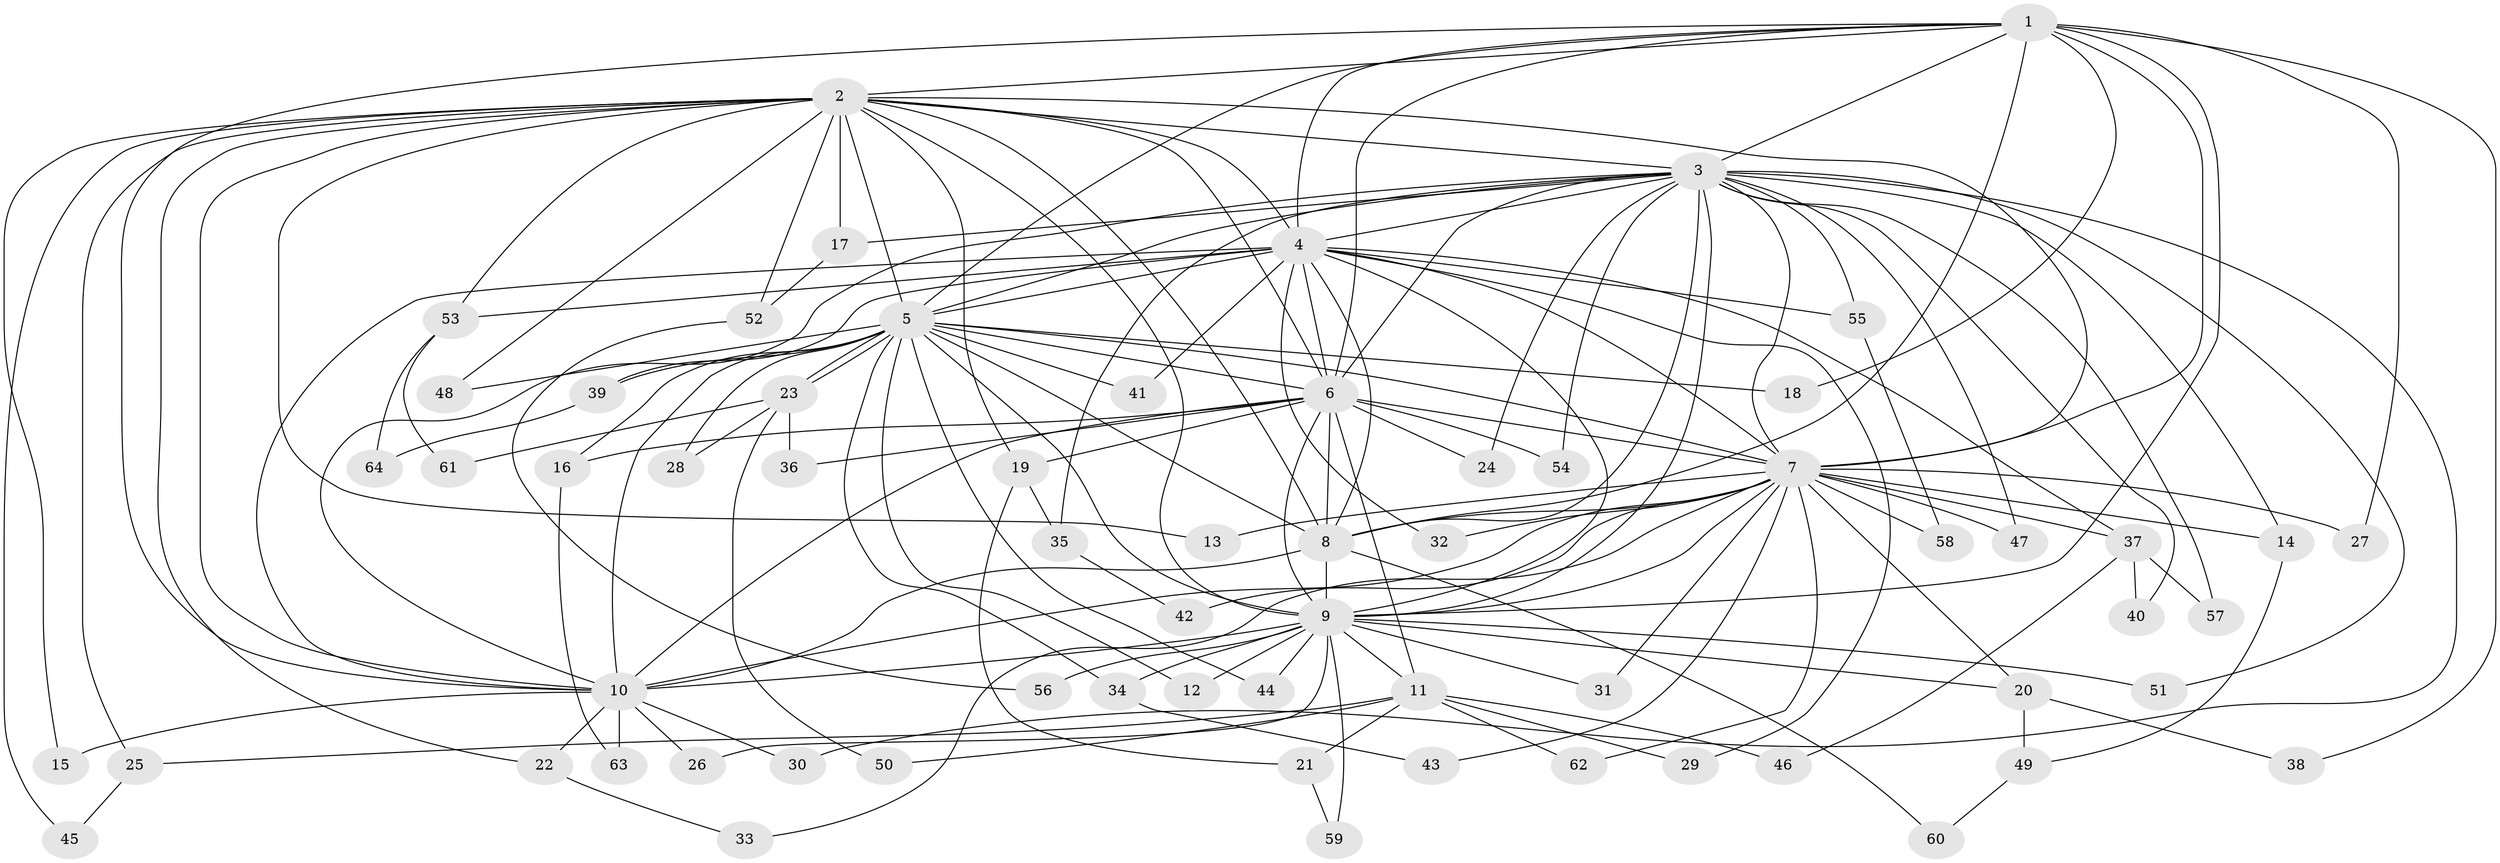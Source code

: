 // coarse degree distribution, {5: 0.03125, 19: 0.03125, 1: 0.1875, 2: 0.625, 11: 0.03125, 3: 0.03125, 7: 0.03125, 17: 0.03125}
// Generated by graph-tools (version 1.1) at 2025/48/03/04/25 21:48:48]
// undirected, 64 vertices, 153 edges
graph export_dot {
graph [start="1"]
  node [color=gray90,style=filled];
  1;
  2;
  3;
  4;
  5;
  6;
  7;
  8;
  9;
  10;
  11;
  12;
  13;
  14;
  15;
  16;
  17;
  18;
  19;
  20;
  21;
  22;
  23;
  24;
  25;
  26;
  27;
  28;
  29;
  30;
  31;
  32;
  33;
  34;
  35;
  36;
  37;
  38;
  39;
  40;
  41;
  42;
  43;
  44;
  45;
  46;
  47;
  48;
  49;
  50;
  51;
  52;
  53;
  54;
  55;
  56;
  57;
  58;
  59;
  60;
  61;
  62;
  63;
  64;
  1 -- 2;
  1 -- 3;
  1 -- 4;
  1 -- 5;
  1 -- 6;
  1 -- 7;
  1 -- 8;
  1 -- 9;
  1 -- 10;
  1 -- 18;
  1 -- 27;
  1 -- 38;
  2 -- 3;
  2 -- 4;
  2 -- 5;
  2 -- 6;
  2 -- 7;
  2 -- 8;
  2 -- 9;
  2 -- 10;
  2 -- 13;
  2 -- 15;
  2 -- 17;
  2 -- 19;
  2 -- 22;
  2 -- 25;
  2 -- 45;
  2 -- 48;
  2 -- 52;
  2 -- 53;
  3 -- 4;
  3 -- 5;
  3 -- 6;
  3 -- 7;
  3 -- 8;
  3 -- 9;
  3 -- 10;
  3 -- 14;
  3 -- 17;
  3 -- 24;
  3 -- 30;
  3 -- 35;
  3 -- 40;
  3 -- 47;
  3 -- 51;
  3 -- 54;
  3 -- 55;
  3 -- 57;
  4 -- 5;
  4 -- 6;
  4 -- 7;
  4 -- 8;
  4 -- 9;
  4 -- 10;
  4 -- 29;
  4 -- 32;
  4 -- 37;
  4 -- 39;
  4 -- 41;
  4 -- 53;
  4 -- 55;
  5 -- 6;
  5 -- 7;
  5 -- 8;
  5 -- 9;
  5 -- 10;
  5 -- 12;
  5 -- 16;
  5 -- 18;
  5 -- 23;
  5 -- 23;
  5 -- 28;
  5 -- 34;
  5 -- 39;
  5 -- 41;
  5 -- 44;
  5 -- 48;
  6 -- 7;
  6 -- 8;
  6 -- 9;
  6 -- 10;
  6 -- 11;
  6 -- 16;
  6 -- 19;
  6 -- 24;
  6 -- 36;
  6 -- 54;
  7 -- 8;
  7 -- 9;
  7 -- 10;
  7 -- 13;
  7 -- 14;
  7 -- 20;
  7 -- 27;
  7 -- 31;
  7 -- 32;
  7 -- 33;
  7 -- 37;
  7 -- 42;
  7 -- 43;
  7 -- 47;
  7 -- 58;
  7 -- 62;
  8 -- 9;
  8 -- 10;
  8 -- 60;
  9 -- 10;
  9 -- 11;
  9 -- 12;
  9 -- 20;
  9 -- 26;
  9 -- 31;
  9 -- 34;
  9 -- 44;
  9 -- 51;
  9 -- 56;
  9 -- 59;
  10 -- 15;
  10 -- 22;
  10 -- 26;
  10 -- 30;
  10 -- 63;
  11 -- 21;
  11 -- 25;
  11 -- 29;
  11 -- 46;
  11 -- 50;
  11 -- 62;
  14 -- 49;
  16 -- 63;
  17 -- 52;
  19 -- 21;
  19 -- 35;
  20 -- 38;
  20 -- 49;
  21 -- 59;
  22 -- 33;
  23 -- 28;
  23 -- 36;
  23 -- 50;
  23 -- 61;
  25 -- 45;
  34 -- 43;
  35 -- 42;
  37 -- 40;
  37 -- 46;
  37 -- 57;
  39 -- 64;
  49 -- 60;
  52 -- 56;
  53 -- 61;
  53 -- 64;
  55 -- 58;
}
